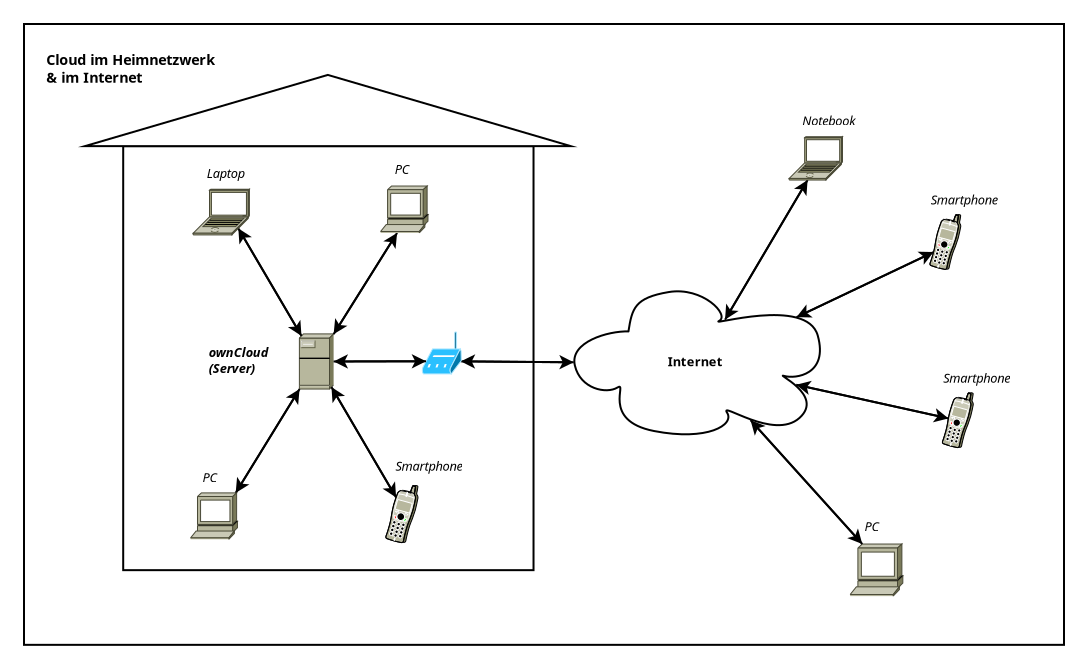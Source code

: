 <?xml version="1.0" encoding="UTF-8"?>
<dia:diagram xmlns:dia="http://www.lysator.liu.se/~alla/dia/">
  <dia:layer name="Background" visible="true" active="true">
    <dia:object type="AADL - Data" version="0" id="O0">
      <dia:attribute name="obj_pos">
        <dia:point val="-1.862,-6.12"/>
      </dia:attribute>
      <dia:attribute name="obj_bb">
        <dia:rectangle val="-3.012,-7.27;51.288,26.072"/>
      </dia:attribute>
      <dia:attribute name="elem_corner">
        <dia:point val="-1.862,-6.12"/>
      </dia:attribute>
      <dia:attribute name="elem_width">
        <dia:real val="52.0"/>
      </dia:attribute>
      <dia:attribute name="elem_height">
        <dia:real val="31.042"/>
      </dia:attribute>
      <dia:attribute name="obj_pos">
        <dia:point val="-1.862,-6.12"/>
      </dia:attribute>
      <dia:attribute name="obj_bb">
        <dia:rectangle val="-3.012,-7.27;51.288,26.072"/>
      </dia:attribute>
      <dia:attribute name="meta">
        <dia:composite type="dict"/>
      </dia:attribute>
      <dia:attribute name="elem_corner">
        <dia:point val="-1.862,-6.12"/>
      </dia:attribute>
      <dia:attribute name="elem_width">
        <dia:real val="52.0"/>
      </dia:attribute>
      <dia:attribute name="elem_height">
        <dia:real val="31.042"/>
      </dia:attribute>
      <dia:attribute name="declaration">
        <dia:string>##</dia:string>
      </dia:attribute>
      <dia:attribute name="line_colour">
        <dia:color val="#000000"/>
      </dia:attribute>
      <dia:attribute name="fill_colour">
        <dia:color val="#ffffff"/>
      </dia:attribute>
      <dia:attribute name="name">
        <dia:composite type="text">
          <dia:attribute name="string">
            <dia:string>##</dia:string>
          </dia:attribute>
          <dia:attribute name="font">
            <dia:font family="sans" style="0" name="Helvetica"/>
          </dia:attribute>
          <dia:attribute name="height">
            <dia:real val="0.8"/>
          </dia:attribute>
          <dia:attribute name="pos">
            <dia:point val="-1.362,-5.025"/>
          </dia:attribute>
          <dia:attribute name="color">
            <dia:color val="#000000"/>
          </dia:attribute>
          <dia:attribute name="alignment">
            <dia:enum val="0"/>
          </dia:attribute>
        </dia:composite>
      </dia:attribute>
      <dia:attribute name="aadlbox_ports"/>
      <dia:attribute name="aadlbox_connections"/>
    </dia:object>
    <dia:object type="Standard - Line" version="0" id="O1">
      <dia:attribute name="obj_pos">
        <dia:point val="19.98,10.745"/>
      </dia:attribute>
      <dia:attribute name="obj_bb">
        <dia:rectangle val="19.93,10.406;25.969,11.129"/>
      </dia:attribute>
      <dia:attribute name="conn_endpoints">
        <dia:point val="19.98,10.745"/>
        <dia:point val="25.857,10.77"/>
      </dia:attribute>
      <dia:attribute name="numcp">
        <dia:int val="1"/>
      </dia:attribute>
      <dia:attribute name="end_arrow">
        <dia:enum val="22"/>
      </dia:attribute>
      <dia:attribute name="end_arrow_length">
        <dia:real val="0.5"/>
      </dia:attribute>
      <dia:attribute name="end_arrow_width">
        <dia:real val="0.5"/>
      </dia:attribute>
      <dia:connections>
        <dia:connection handle="0" to="O5" connection="8"/>
        <dia:connection handle="1" to="O42" connection="4"/>
      </dia:connections>
    </dia:object>
    <dia:object type="Standard - Line" version="0" id="O2">
      <dia:attribute name="obj_pos">
        <dia:point val="25.857,10.77"/>
      </dia:attribute>
      <dia:attribute name="obj_bb">
        <dia:rectangle val="19.868,10.386;25.907,11.109"/>
      </dia:attribute>
      <dia:attribute name="conn_endpoints">
        <dia:point val="25.857,10.77"/>
        <dia:point val="19.98,10.745"/>
      </dia:attribute>
      <dia:attribute name="numcp">
        <dia:int val="1"/>
      </dia:attribute>
      <dia:attribute name="end_arrow">
        <dia:enum val="22"/>
      </dia:attribute>
      <dia:attribute name="end_arrow_length">
        <dia:real val="0.5"/>
      </dia:attribute>
      <dia:attribute name="end_arrow_width">
        <dia:real val="0.5"/>
      </dia:attribute>
      <dia:connections>
        <dia:connection handle="0" to="O42" connection="4"/>
        <dia:connection handle="1" to="O5" connection="8"/>
      </dia:connections>
    </dia:object>
    <dia:group>
      <dia:object type="Geometric - Perfect Square" version="1" id="O3">
        <dia:attribute name="obj_pos">
          <dia:point val="3.098,-0.012"/>
        </dia:attribute>
        <dia:attribute name="obj_bb">
          <dia:rectangle val="3.048,-0.062;23.664,21.238"/>
        </dia:attribute>
        <dia:attribute name="meta">
          <dia:composite type="dict"/>
        </dia:attribute>
        <dia:attribute name="elem_corner">
          <dia:point val="3.098,-0.012"/>
        </dia:attribute>
        <dia:attribute name="elem_width">
          <dia:real val="20.516"/>
        </dia:attribute>
        <dia:attribute name="elem_height">
          <dia:real val="21.2"/>
        </dia:attribute>
        <dia:attribute name="line_width">
          <dia:real val="0.1"/>
        </dia:attribute>
        <dia:attribute name="line_colour">
          <dia:color val="#000000"/>
        </dia:attribute>
        <dia:attribute name="fill_colour">
          <dia:color val="#000000"/>
        </dia:attribute>
        <dia:attribute name="show_background">
          <dia:boolean val="false"/>
        </dia:attribute>
        <dia:attribute name="line_style">
          <dia:enum val="0"/>
          <dia:real val="1"/>
        </dia:attribute>
        <dia:attribute name="flip_horizontal">
          <dia:boolean val="false"/>
        </dia:attribute>
        <dia:attribute name="flip_vertical">
          <dia:boolean val="false"/>
        </dia:attribute>
        <dia:attribute name="subscale">
          <dia:real val="1"/>
        </dia:attribute>
      </dia:object>
      <dia:object type="Geometric - Isoceles Triangle" version="1" id="O4">
        <dia:attribute name="obj_pos">
          <dia:point val="1.178,-3.574"/>
        </dia:attribute>
        <dia:attribute name="obj_bb">
          <dia:rectangle val="0.83,-3.626;25.826,0.038"/>
        </dia:attribute>
        <dia:attribute name="meta">
          <dia:composite type="dict"/>
        </dia:attribute>
        <dia:attribute name="elem_corner">
          <dia:point val="1.178,-3.574"/>
        </dia:attribute>
        <dia:attribute name="elem_width">
          <dia:real val="24.3"/>
        </dia:attribute>
        <dia:attribute name="elem_height">
          <dia:real val="3.562"/>
        </dia:attribute>
        <dia:attribute name="line_width">
          <dia:real val="0.1"/>
        </dia:attribute>
        <dia:attribute name="line_colour">
          <dia:color val="#000000"/>
        </dia:attribute>
        <dia:attribute name="fill_colour">
          <dia:color val="#ffffff"/>
        </dia:attribute>
        <dia:attribute name="show_background">
          <dia:boolean val="true"/>
        </dia:attribute>
        <dia:attribute name="line_style">
          <dia:enum val="0"/>
          <dia:real val="1"/>
        </dia:attribute>
        <dia:attribute name="flip_horizontal">
          <dia:boolean val="false"/>
        </dia:attribute>
        <dia:attribute name="flip_vertical">
          <dia:boolean val="false"/>
        </dia:attribute>
        <dia:attribute name="subscale">
          <dia:real val="1"/>
        </dia:attribute>
      </dia:object>
      <dia:group>
        <dia:object type="Cisco - EtherClient" version="1" id="O5">
          <dia:attribute name="obj_pos">
            <dia:point val="18.055,9.283"/>
          </dia:attribute>
          <dia:attribute name="obj_bb">
            <dia:rectangle val="18.054,9.282;20.001,11.377"/>
          </dia:attribute>
          <dia:attribute name="meta">
            <dia:composite type="dict"/>
          </dia:attribute>
          <dia:attribute name="elem_corner">
            <dia:point val="18.055,9.283"/>
          </dia:attribute>
          <dia:attribute name="elem_width">
            <dia:real val="1.945"/>
          </dia:attribute>
          <dia:attribute name="elem_height">
            <dia:real val="2.093"/>
          </dia:attribute>
          <dia:attribute name="line_width">
            <dia:real val="0.1"/>
          </dia:attribute>
          <dia:attribute name="line_colour">
            <dia:color val="#000000"/>
          </dia:attribute>
          <dia:attribute name="fill_colour">
            <dia:color val="#ffffff"/>
          </dia:attribute>
          <dia:attribute name="show_background">
            <dia:boolean val="true"/>
          </dia:attribute>
          <dia:attribute name="line_style">
            <dia:enum val="0"/>
            <dia:real val="1"/>
          </dia:attribute>
          <dia:attribute name="flip_horizontal">
            <dia:boolean val="false"/>
          </dia:attribute>
          <dia:attribute name="flip_vertical">
            <dia:boolean val="false"/>
          </dia:attribute>
          <dia:attribute name="subscale">
            <dia:real val="1"/>
          </dia:attribute>
        </dia:object>
        <dia:object type="Cisco - File Server" version="1" id="O6">
          <dia:attribute name="obj_pos">
            <dia:point val="11.907,9.376"/>
          </dia:attribute>
          <dia:attribute name="obj_bb">
            <dia:rectangle val="11.906,9.375;13.62,12.133"/>
          </dia:attribute>
          <dia:attribute name="meta">
            <dia:composite type="dict"/>
          </dia:attribute>
          <dia:attribute name="elem_corner">
            <dia:point val="11.907,9.376"/>
          </dia:attribute>
          <dia:attribute name="elem_width">
            <dia:real val="1.712"/>
          </dia:attribute>
          <dia:attribute name="elem_height">
            <dia:real val="2.756"/>
          </dia:attribute>
          <dia:attribute name="line_width">
            <dia:real val="0.1"/>
          </dia:attribute>
          <dia:attribute name="line_colour">
            <dia:color val="#000000"/>
          </dia:attribute>
          <dia:attribute name="fill_colour">
            <dia:color val="#ffffff"/>
          </dia:attribute>
          <dia:attribute name="show_background">
            <dia:boolean val="true"/>
          </dia:attribute>
          <dia:attribute name="line_style">
            <dia:enum val="0"/>
            <dia:real val="1"/>
          </dia:attribute>
          <dia:attribute name="flip_horizontal">
            <dia:boolean val="false"/>
          </dia:attribute>
          <dia:attribute name="flip_vertical">
            <dia:boolean val="false"/>
          </dia:attribute>
          <dia:attribute name="subscale">
            <dia:real val="1"/>
          </dia:attribute>
        </dia:object>
        <dia:object type="Standard - Line" version="0" id="O7">
          <dia:attribute name="obj_pos">
            <dia:point val="8.854,4.098"/>
          </dia:attribute>
          <dia:attribute name="obj_bb">
            <dia:rectangle val="8.786,4.03;12.082,9.574"/>
          </dia:attribute>
          <dia:attribute name="conn_endpoints">
            <dia:point val="8.854,4.098"/>
            <dia:point val="12.013,9.478"/>
          </dia:attribute>
          <dia:attribute name="numcp">
            <dia:int val="1"/>
          </dia:attribute>
          <dia:attribute name="end_arrow">
            <dia:enum val="22"/>
          </dia:attribute>
          <dia:attribute name="end_arrow_length">
            <dia:real val="0.5"/>
          </dia:attribute>
          <dia:attribute name="end_arrow_width">
            <dia:real val="0.5"/>
          </dia:attribute>
          <dia:connections>
            <dia:connection handle="1" to="O6" connection="10"/>
          </dia:connections>
        </dia:object>
        <dia:object type="Standard - Line" version="0" id="O8">
          <dia:attribute name="obj_pos">
            <dia:point val="8.722,17.325"/>
          </dia:attribute>
          <dia:attribute name="obj_bb">
            <dia:rectangle val="8.653,12.037;11.985,17.394"/>
          </dia:attribute>
          <dia:attribute name="conn_endpoints">
            <dia:point val="8.722,17.325"/>
            <dia:point val="11.916,12.132"/>
          </dia:attribute>
          <dia:attribute name="numcp">
            <dia:int val="1"/>
          </dia:attribute>
          <dia:attribute name="end_arrow">
            <dia:enum val="22"/>
          </dia:attribute>
          <dia:attribute name="end_arrow_length">
            <dia:real val="0.5"/>
          </dia:attribute>
          <dia:attribute name="end_arrow_width">
            <dia:real val="0.5"/>
          </dia:attribute>
          <dia:connections>
            <dia:connection handle="1" to="O6" connection="10"/>
          </dia:connections>
        </dia:object>
        <dia:object type="Standard - Text" version="1" id="O9">
          <dia:attribute name="obj_pos">
            <dia:point val="7.378,10.526"/>
          </dia:attribute>
          <dia:attribute name="obj_bb">
            <dia:rectangle val="7.378,9.931;11.13,11.476"/>
          </dia:attribute>
          <dia:attribute name="text">
            <dia:composite type="text">
              <dia:attribute name="string">
                <dia:string>#ownCloud 
(Server)#</dia:string>
              </dia:attribute>
              <dia:attribute name="font">
                <dia:font family="sans" style="88" name="Helvetica-BoldOblique"/>
              </dia:attribute>
              <dia:attribute name="height">
                <dia:real val="0.8"/>
              </dia:attribute>
              <dia:attribute name="pos">
                <dia:point val="7.378,10.526"/>
              </dia:attribute>
              <dia:attribute name="color">
                <dia:color val="#000000"/>
              </dia:attribute>
              <dia:attribute name="alignment">
                <dia:enum val="0"/>
              </dia:attribute>
            </dia:composite>
          </dia:attribute>
          <dia:attribute name="valign">
            <dia:enum val="3"/>
          </dia:attribute>
        </dia:object>
        <dia:object type="Standard - Line" version="0" id="O10">
          <dia:attribute name="obj_pos">
            <dia:point val="16.793,4.326"/>
          </dia:attribute>
          <dia:attribute name="obj_bb">
            <dia:rectangle val="13.55,4.257;16.861,9.484"/>
          </dia:attribute>
          <dia:attribute name="conn_endpoints">
            <dia:point val="16.793,4.326"/>
            <dia:point val="13.619,9.389"/>
          </dia:attribute>
          <dia:attribute name="numcp">
            <dia:int val="1"/>
          </dia:attribute>
          <dia:attribute name="end_arrow">
            <dia:enum val="22"/>
          </dia:attribute>
          <dia:attribute name="end_arrow_length">
            <dia:real val="0.5"/>
          </dia:attribute>
          <dia:attribute name="end_arrow_width">
            <dia:real val="0.5"/>
          </dia:attribute>
          <dia:connections>
            <dia:connection handle="1" to="O6" connection="10"/>
          </dia:connections>
        </dia:object>
        <dia:group>
          <dia:object type="Cisco - Laptop" version="1" id="O11">
            <dia:attribute name="obj_pos">
              <dia:point val="6.597,2.141"/>
            </dia:attribute>
            <dia:attribute name="obj_bb">
              <dia:rectangle val="6.596,2.14;9.41,4.426"/>
            </dia:attribute>
            <dia:attribute name="meta">
              <dia:composite type="dict"/>
            </dia:attribute>
            <dia:attribute name="elem_corner">
              <dia:point val="6.597,2.141"/>
            </dia:attribute>
            <dia:attribute name="elem_width">
              <dia:real val="2.811"/>
            </dia:attribute>
            <dia:attribute name="elem_height">
              <dia:real val="2.285"/>
            </dia:attribute>
            <dia:attribute name="line_width">
              <dia:real val="0.1"/>
            </dia:attribute>
            <dia:attribute name="line_colour">
              <dia:color val="#000000"/>
            </dia:attribute>
            <dia:attribute name="fill_colour">
              <dia:color val="#ffffff"/>
            </dia:attribute>
            <dia:attribute name="show_background">
              <dia:boolean val="true"/>
            </dia:attribute>
            <dia:attribute name="line_style">
              <dia:enum val="0"/>
              <dia:real val="1"/>
            </dia:attribute>
            <dia:attribute name="flip_horizontal">
              <dia:boolean val="false"/>
            </dia:attribute>
            <dia:attribute name="flip_vertical">
              <dia:boolean val="false"/>
            </dia:attribute>
            <dia:attribute name="subscale">
              <dia:real val="1"/>
            </dia:attribute>
          </dia:object>
          <dia:object type="Standard - Text" version="1" id="O12">
            <dia:attribute name="obj_pos">
              <dia:point val="7.278,1.576"/>
            </dia:attribute>
            <dia:attribute name="obj_bb">
              <dia:rectangle val="7.278,0.981;9.485,1.726"/>
            </dia:attribute>
            <dia:attribute name="text">
              <dia:composite type="text">
                <dia:attribute name="string">
                  <dia:string>#Laptop#</dia:string>
                </dia:attribute>
                <dia:attribute name="font">
                  <dia:font family="sans" style="8" name="Helvetica-Oblique"/>
                </dia:attribute>
                <dia:attribute name="height">
                  <dia:real val="0.8"/>
                </dia:attribute>
                <dia:attribute name="pos">
                  <dia:point val="7.278,1.576"/>
                </dia:attribute>
                <dia:attribute name="color">
                  <dia:color val="#000000"/>
                </dia:attribute>
                <dia:attribute name="alignment">
                  <dia:enum val="0"/>
                </dia:attribute>
              </dia:composite>
            </dia:attribute>
            <dia:attribute name="valign">
              <dia:enum val="3"/>
            </dia:attribute>
          </dia:object>
        </dia:group>
        <dia:group>
          <dia:object type="Cisco - Terminal" version="1" id="O13">
            <dia:attribute name="obj_pos">
              <dia:point val="6.467,17.326"/>
            </dia:attribute>
            <dia:attribute name="obj_bb">
              <dia:rectangle val="6.466,17.325;8.811,19.645"/>
            </dia:attribute>
            <dia:attribute name="meta">
              <dia:composite type="dict"/>
            </dia:attribute>
            <dia:attribute name="elem_corner">
              <dia:point val="6.467,17.326"/>
            </dia:attribute>
            <dia:attribute name="elem_width">
              <dia:real val="2.343"/>
            </dia:attribute>
            <dia:attribute name="elem_height">
              <dia:real val="2.318"/>
            </dia:attribute>
            <dia:attribute name="line_width">
              <dia:real val="0.1"/>
            </dia:attribute>
            <dia:attribute name="line_colour">
              <dia:color val="#000000"/>
            </dia:attribute>
            <dia:attribute name="fill_colour">
              <dia:color val="#ffffff"/>
            </dia:attribute>
            <dia:attribute name="show_background">
              <dia:boolean val="true"/>
            </dia:attribute>
            <dia:attribute name="line_style">
              <dia:enum val="0"/>
              <dia:real val="1"/>
            </dia:attribute>
            <dia:attribute name="flip_horizontal">
              <dia:boolean val="false"/>
            </dia:attribute>
            <dia:attribute name="flip_vertical">
              <dia:boolean val="false"/>
            </dia:attribute>
            <dia:attribute name="subscale">
              <dia:real val="1"/>
            </dia:attribute>
          </dia:object>
          <dia:object type="Standard - Text" version="1" id="O14">
            <dia:attribute name="obj_pos">
              <dia:point val="7.068,16.796"/>
            </dia:attribute>
            <dia:attribute name="obj_bb">
              <dia:rectangle val="7.068,16.201;7.9,16.946"/>
            </dia:attribute>
            <dia:attribute name="text">
              <dia:composite type="text">
                <dia:attribute name="string">
                  <dia:string>#PC#</dia:string>
                </dia:attribute>
                <dia:attribute name="font">
                  <dia:font family="sans" style="8" name="Helvetica-Oblique"/>
                </dia:attribute>
                <dia:attribute name="height">
                  <dia:real val="0.8"/>
                </dia:attribute>
                <dia:attribute name="pos">
                  <dia:point val="7.068,16.796"/>
                </dia:attribute>
                <dia:attribute name="color">
                  <dia:color val="#000000"/>
                </dia:attribute>
                <dia:attribute name="alignment">
                  <dia:enum val="0"/>
                </dia:attribute>
              </dia:composite>
            </dia:attribute>
            <dia:attribute name="valign">
              <dia:enum val="3"/>
            </dia:attribute>
          </dia:object>
        </dia:group>
        <dia:object type="Standard - Line" version="0" id="O15">
          <dia:attribute name="obj_pos">
            <dia:point val="16.743,17.553"/>
          </dia:attribute>
          <dia:attribute name="obj_bb">
            <dia:rectangle val="13.442,11.938;16.811,17.622"/>
          </dia:attribute>
          <dia:attribute name="conn_endpoints">
            <dia:point val="16.743,17.553"/>
            <dia:point val="13.511,12.034"/>
          </dia:attribute>
          <dia:attribute name="numcp">
            <dia:int val="1"/>
          </dia:attribute>
          <dia:attribute name="end_arrow">
            <dia:enum val="22"/>
          </dia:attribute>
          <dia:attribute name="end_arrow_length">
            <dia:real val="0.5"/>
          </dia:attribute>
          <dia:attribute name="end_arrow_width">
            <dia:real val="0.5"/>
          </dia:attribute>
          <dia:connections>
            <dia:connection handle="1" to="O6" connection="10"/>
          </dia:connections>
        </dia:object>
        <dia:group>
          <dia:object type="Cisco - Terminal" version="1" id="O16">
            <dia:attribute name="obj_pos">
              <dia:point val="15.967,1.983"/>
            </dia:attribute>
            <dia:attribute name="obj_bb">
              <dia:rectangle val="15.966,1.982;18.337,4.327"/>
            </dia:attribute>
            <dia:attribute name="meta">
              <dia:composite type="dict"/>
            </dia:attribute>
            <dia:attribute name="elem_corner">
              <dia:point val="15.967,1.983"/>
            </dia:attribute>
            <dia:attribute name="elem_width">
              <dia:real val="2.369"/>
            </dia:attribute>
            <dia:attribute name="elem_height">
              <dia:real val="2.343"/>
            </dia:attribute>
            <dia:attribute name="line_width">
              <dia:real val="0.1"/>
            </dia:attribute>
            <dia:attribute name="line_colour">
              <dia:color val="#000000"/>
            </dia:attribute>
            <dia:attribute name="fill_colour">
              <dia:color val="#ffffff"/>
            </dia:attribute>
            <dia:attribute name="show_background">
              <dia:boolean val="true"/>
            </dia:attribute>
            <dia:attribute name="line_style">
              <dia:enum val="0"/>
              <dia:real val="1"/>
            </dia:attribute>
            <dia:attribute name="flip_horizontal">
              <dia:boolean val="false"/>
            </dia:attribute>
            <dia:attribute name="flip_vertical">
              <dia:boolean val="false"/>
            </dia:attribute>
            <dia:attribute name="subscale">
              <dia:real val="1"/>
            </dia:attribute>
          </dia:object>
          <dia:object type="Standard - Text" version="1" id="O17">
            <dia:attribute name="obj_pos">
              <dia:point val="16.678,1.376"/>
            </dia:attribute>
            <dia:attribute name="obj_bb">
              <dia:rectangle val="16.678,0.781;17.51,1.526"/>
            </dia:attribute>
            <dia:attribute name="text">
              <dia:composite type="text">
                <dia:attribute name="string">
                  <dia:string>#PC#</dia:string>
                </dia:attribute>
                <dia:attribute name="font">
                  <dia:font family="sans" style="8" name="Helvetica-Oblique"/>
                </dia:attribute>
                <dia:attribute name="height">
                  <dia:real val="0.8"/>
                </dia:attribute>
                <dia:attribute name="pos">
                  <dia:point val="16.678,1.376"/>
                </dia:attribute>
                <dia:attribute name="color">
                  <dia:color val="#000000"/>
                </dia:attribute>
                <dia:attribute name="alignment">
                  <dia:enum val="0"/>
                </dia:attribute>
              </dia:composite>
            </dia:attribute>
            <dia:attribute name="valign">
              <dia:enum val="3"/>
            </dia:attribute>
          </dia:object>
        </dia:group>
        <dia:group>
          <dia:object type="Cisco - Cellular phone" version="1" id="O18">
            <dia:attribute name="obj_pos">
              <dia:point val="16.209,16.951"/>
            </dia:attribute>
            <dia:attribute name="obj_bb">
              <dia:rectangle val="16.209,16.432;18.308,19.813"/>
            </dia:attribute>
            <dia:attribute name="meta">
              <dia:composite type="dict"/>
            </dia:attribute>
            <dia:attribute name="elem_corner">
              <dia:point val="16.209,16.951"/>
            </dia:attribute>
            <dia:attribute name="elem_width">
              <dia:real val="1.649"/>
            </dia:attribute>
            <dia:attribute name="elem_height">
              <dia:real val="2.86"/>
            </dia:attribute>
            <dia:attribute name="line_width">
              <dia:real val="0.1"/>
            </dia:attribute>
            <dia:attribute name="line_colour">
              <dia:color val="#000000"/>
            </dia:attribute>
            <dia:attribute name="fill_colour">
              <dia:color val="#ffffff"/>
            </dia:attribute>
            <dia:attribute name="show_background">
              <dia:boolean val="true"/>
            </dia:attribute>
            <dia:attribute name="line_style">
              <dia:enum val="0"/>
              <dia:real val="1"/>
            </dia:attribute>
            <dia:attribute name="flip_horizontal">
              <dia:boolean val="false"/>
            </dia:attribute>
            <dia:attribute name="flip_vertical">
              <dia:boolean val="false"/>
            </dia:attribute>
            <dia:attribute name="subscale">
              <dia:real val="1"/>
            </dia:attribute>
          </dia:object>
          <dia:object type="Standard - Text" version="1" id="O19">
            <dia:attribute name="obj_pos">
              <dia:point val="16.708,16.221"/>
            </dia:attribute>
            <dia:attribute name="obj_bb">
              <dia:rectangle val="16.708,15.626;20.648,16.371"/>
            </dia:attribute>
            <dia:attribute name="text">
              <dia:composite type="text">
                <dia:attribute name="string">
                  <dia:string>#Smartphone#</dia:string>
                </dia:attribute>
                <dia:attribute name="font">
                  <dia:font family="sans" style="8" name="Helvetica-Oblique"/>
                </dia:attribute>
                <dia:attribute name="height">
                  <dia:real val="0.8"/>
                </dia:attribute>
                <dia:attribute name="pos">
                  <dia:point val="16.708,16.221"/>
                </dia:attribute>
                <dia:attribute name="color">
                  <dia:color val="#000000"/>
                </dia:attribute>
                <dia:attribute name="alignment">
                  <dia:enum val="0"/>
                </dia:attribute>
              </dia:composite>
            </dia:attribute>
            <dia:attribute name="valign">
              <dia:enum val="3"/>
            </dia:attribute>
          </dia:object>
        </dia:group>
        <dia:object type="Standard - Line" version="0" id="O20">
          <dia:attribute name="obj_pos">
            <dia:point val="12.013,9.478"/>
          </dia:attribute>
          <dia:attribute name="obj_bb">
            <dia:rectangle val="8.785,4.002;12.081,9.546"/>
          </dia:attribute>
          <dia:attribute name="conn_endpoints">
            <dia:point val="12.013,9.478"/>
            <dia:point val="8.854,4.098"/>
          </dia:attribute>
          <dia:attribute name="numcp">
            <dia:int val="1"/>
          </dia:attribute>
          <dia:attribute name="end_arrow">
            <dia:enum val="22"/>
          </dia:attribute>
          <dia:attribute name="end_arrow_length">
            <dia:real val="0.5"/>
          </dia:attribute>
          <dia:attribute name="end_arrow_width">
            <dia:real val="0.5"/>
          </dia:attribute>
          <dia:connections>
            <dia:connection handle="0" to="O6" connection="10"/>
          </dia:connections>
        </dia:object>
        <dia:object type="Standard - Line" version="0" id="O21">
          <dia:attribute name="obj_pos">
            <dia:point val="13.619,9.389"/>
          </dia:attribute>
          <dia:attribute name="obj_bb">
            <dia:rectangle val="13.55,4.231;16.861,9.458"/>
          </dia:attribute>
          <dia:attribute name="conn_endpoints">
            <dia:point val="13.619,9.389"/>
            <dia:point val="16.793,4.326"/>
          </dia:attribute>
          <dia:attribute name="numcp">
            <dia:int val="1"/>
          </dia:attribute>
          <dia:attribute name="end_arrow">
            <dia:enum val="22"/>
          </dia:attribute>
          <dia:attribute name="end_arrow_length">
            <dia:real val="0.5"/>
          </dia:attribute>
          <dia:attribute name="end_arrow_width">
            <dia:real val="0.5"/>
          </dia:attribute>
          <dia:connections>
            <dia:connection handle="0" to="O6" connection="10"/>
          </dia:connections>
        </dia:object>
        <dia:object type="Standard - Line" version="0" id="O22">
          <dia:attribute name="obj_pos">
            <dia:point val="11.916,12.132"/>
          </dia:attribute>
          <dia:attribute name="obj_bb">
            <dia:rectangle val="8.653,12.064;11.985,17.42"/>
          </dia:attribute>
          <dia:attribute name="conn_endpoints">
            <dia:point val="11.916,12.132"/>
            <dia:point val="8.722,17.325"/>
          </dia:attribute>
          <dia:attribute name="numcp">
            <dia:int val="1"/>
          </dia:attribute>
          <dia:attribute name="end_arrow">
            <dia:enum val="22"/>
          </dia:attribute>
          <dia:attribute name="end_arrow_length">
            <dia:real val="0.5"/>
          </dia:attribute>
          <dia:attribute name="end_arrow_width">
            <dia:real val="0.5"/>
          </dia:attribute>
          <dia:connections>
            <dia:connection handle="0" to="O6" connection="10"/>
          </dia:connections>
        </dia:object>
        <dia:object type="Standard - Line" version="0" id="O23">
          <dia:attribute name="obj_pos">
            <dia:point val="13.511,12.034"/>
          </dia:attribute>
          <dia:attribute name="obj_bb">
            <dia:rectangle val="13.443,11.966;16.812,17.65"/>
          </dia:attribute>
          <dia:attribute name="conn_endpoints">
            <dia:point val="13.511,12.034"/>
            <dia:point val="16.743,17.553"/>
          </dia:attribute>
          <dia:attribute name="numcp">
            <dia:int val="1"/>
          </dia:attribute>
          <dia:attribute name="end_arrow">
            <dia:enum val="22"/>
          </dia:attribute>
          <dia:attribute name="end_arrow_length">
            <dia:real val="0.5"/>
          </dia:attribute>
          <dia:attribute name="end_arrow_width">
            <dia:real val="0.5"/>
          </dia:attribute>
          <dia:connections>
            <dia:connection handle="0" to="O6" connection="10"/>
          </dia:connections>
        </dia:object>
        <dia:object type="Standard - Line" version="0" id="O24">
          <dia:attribute name="obj_pos">
            <dia:point val="13.618,10.754"/>
          </dia:attribute>
          <dia:attribute name="obj_bb">
            <dia:rectangle val="13.568,10.384;18.353,11.107"/>
          </dia:attribute>
          <dia:attribute name="conn_endpoints">
            <dia:point val="13.618,10.754"/>
            <dia:point val="18.241,10.744"/>
          </dia:attribute>
          <dia:attribute name="numcp">
            <dia:int val="1"/>
          </dia:attribute>
          <dia:attribute name="end_arrow">
            <dia:enum val="22"/>
          </dia:attribute>
          <dia:attribute name="end_arrow_length">
            <dia:real val="0.5"/>
          </dia:attribute>
          <dia:attribute name="end_arrow_width">
            <dia:real val="0.5"/>
          </dia:attribute>
          <dia:connections>
            <dia:connection handle="0" to="O6" connection="10"/>
            <dia:connection handle="1" to="O5" connection="8"/>
          </dia:connections>
        </dia:object>
        <dia:object type="Standard - Line" version="0" id="O25">
          <dia:attribute name="obj_pos">
            <dia:point val="18.241,10.744"/>
          </dia:attribute>
          <dia:attribute name="obj_bb">
            <dia:rectangle val="13.507,10.391;18.291,11.114"/>
          </dia:attribute>
          <dia:attribute name="conn_endpoints">
            <dia:point val="18.241,10.744"/>
            <dia:point val="13.618,10.754"/>
          </dia:attribute>
          <dia:attribute name="numcp">
            <dia:int val="1"/>
          </dia:attribute>
          <dia:attribute name="end_arrow">
            <dia:enum val="22"/>
          </dia:attribute>
          <dia:attribute name="end_arrow_length">
            <dia:real val="0.5"/>
          </dia:attribute>
          <dia:attribute name="end_arrow_width">
            <dia:real val="0.5"/>
          </dia:attribute>
          <dia:connections>
            <dia:connection handle="0" to="O5" connection="8"/>
            <dia:connection handle="1" to="O6" connection="10"/>
          </dia:connections>
        </dia:object>
      </dia:group>
    </dia:group>
    <dia:object type="Standard - Line" version="0" id="O26">
      <dia:attribute name="obj_pos">
        <dia:point val="43.621,5.281"/>
      </dia:attribute>
      <dia:attribute name="obj_bb">
        <dia:rectangle val="36.297,5.215;43.688,8.737"/>
      </dia:attribute>
      <dia:attribute name="conn_endpoints">
        <dia:point val="43.621,5.281"/>
        <dia:point val="36.398,8.652"/>
      </dia:attribute>
      <dia:attribute name="numcp">
        <dia:int val="1"/>
      </dia:attribute>
      <dia:attribute name="end_arrow">
        <dia:enum val="22"/>
      </dia:attribute>
      <dia:attribute name="end_arrow_length">
        <dia:real val="0.5"/>
      </dia:attribute>
      <dia:attribute name="end_arrow_width">
        <dia:real val="0.5"/>
      </dia:attribute>
      <dia:connections>
        <dia:connection handle="1" to="O42" connection="4"/>
      </dia:connections>
    </dia:object>
    <dia:object type="Standard - Line" version="0" id="O27">
      <dia:attribute name="obj_pos">
        <dia:point val="37.317,1.682"/>
      </dia:attribute>
      <dia:attribute name="obj_bb">
        <dia:rectangle val="32.954,1.613;37.386,8.877"/>
      </dia:attribute>
      <dia:attribute name="conn_endpoints">
        <dia:point val="37.317,1.682"/>
        <dia:point val="33.023,8.781"/>
      </dia:attribute>
      <dia:attribute name="numcp">
        <dia:int val="1"/>
      </dia:attribute>
      <dia:attribute name="end_arrow">
        <dia:enum val="22"/>
      </dia:attribute>
      <dia:attribute name="end_arrow_length">
        <dia:real val="0.5"/>
      </dia:attribute>
      <dia:attribute name="end_arrow_width">
        <dia:real val="0.5"/>
      </dia:attribute>
      <dia:connections>
        <dia:connection handle="0" to="O32" connection="5"/>
        <dia:connection handle="1" to="O42" connection="4"/>
      </dia:connections>
    </dia:object>
    <dia:group>
      <dia:object type="Cisco - Cellular phone" version="1" id="O28">
        <dia:attribute name="obj_pos">
          <dia:point val="44.038,12.314"/>
        </dia:attribute>
        <dia:attribute name="obj_bb">
          <dia:rectangle val="44.038,11.778;46.091,15.063"/>
        </dia:attribute>
        <dia:attribute name="meta">
          <dia:composite type="dict"/>
        </dia:attribute>
        <dia:attribute name="elem_corner">
          <dia:point val="44.038,12.314"/>
        </dia:attribute>
        <dia:attribute name="elem_width">
          <dia:real val="1.583"/>
        </dia:attribute>
        <dia:attribute name="elem_height">
          <dia:real val="2.745"/>
        </dia:attribute>
        <dia:attribute name="line_width">
          <dia:real val="0.1"/>
        </dia:attribute>
        <dia:attribute name="line_colour">
          <dia:color val="#000000"/>
        </dia:attribute>
        <dia:attribute name="fill_colour">
          <dia:color val="#ffffff"/>
        </dia:attribute>
        <dia:attribute name="show_background">
          <dia:boolean val="true"/>
        </dia:attribute>
        <dia:attribute name="line_style">
          <dia:enum val="0"/>
          <dia:real val="1"/>
        </dia:attribute>
        <dia:attribute name="flip_horizontal">
          <dia:boolean val="false"/>
        </dia:attribute>
        <dia:attribute name="flip_vertical">
          <dia:boolean val="false"/>
        </dia:attribute>
        <dia:attribute name="subscale">
          <dia:real val="1"/>
        </dia:attribute>
      </dia:object>
      <dia:object type="Standard - Text" version="1" id="O29">
        <dia:attribute name="obj_pos">
          <dia:point val="44.095,11.813"/>
        </dia:attribute>
        <dia:attribute name="obj_bb">
          <dia:rectangle val="44.095,11.218;48.035,11.963"/>
        </dia:attribute>
        <dia:attribute name="text">
          <dia:composite type="text">
            <dia:attribute name="string">
              <dia:string>#Smartphone#</dia:string>
            </dia:attribute>
            <dia:attribute name="font">
              <dia:font family="sans" style="8" name="Helvetica-Oblique"/>
            </dia:attribute>
            <dia:attribute name="height">
              <dia:real val="0.8"/>
            </dia:attribute>
            <dia:attribute name="pos">
              <dia:point val="44.095,11.813"/>
            </dia:attribute>
            <dia:attribute name="color">
              <dia:color val="#000000"/>
            </dia:attribute>
            <dia:attribute name="alignment">
              <dia:enum val="0"/>
            </dia:attribute>
          </dia:composite>
        </dia:attribute>
        <dia:attribute name="valign">
          <dia:enum val="3"/>
        </dia:attribute>
      </dia:object>
    </dia:group>
    <dia:group>
      <dia:object type="Cisco - Cellular phone" version="1" id="O30">
        <dia:attribute name="obj_pos">
          <dia:point val="43.414,3.404"/>
        </dia:attribute>
        <dia:attribute name="obj_bb">
          <dia:rectangle val="43.414,2.868;45.468,6.153"/>
        </dia:attribute>
        <dia:attribute name="meta">
          <dia:composite type="dict"/>
        </dia:attribute>
        <dia:attribute name="elem_corner">
          <dia:point val="43.414,3.404"/>
        </dia:attribute>
        <dia:attribute name="elem_width">
          <dia:real val="1.583"/>
        </dia:attribute>
        <dia:attribute name="elem_height">
          <dia:real val="2.745"/>
        </dia:attribute>
        <dia:attribute name="line_width">
          <dia:real val="0.1"/>
        </dia:attribute>
        <dia:attribute name="line_colour">
          <dia:color val="#000000"/>
        </dia:attribute>
        <dia:attribute name="fill_colour">
          <dia:color val="#ffffff"/>
        </dia:attribute>
        <dia:attribute name="show_background">
          <dia:boolean val="true"/>
        </dia:attribute>
        <dia:attribute name="line_style">
          <dia:enum val="0"/>
          <dia:real val="1"/>
        </dia:attribute>
        <dia:attribute name="flip_horizontal">
          <dia:boolean val="false"/>
        </dia:attribute>
        <dia:attribute name="flip_vertical">
          <dia:boolean val="false"/>
        </dia:attribute>
        <dia:attribute name="subscale">
          <dia:real val="1"/>
        </dia:attribute>
      </dia:object>
      <dia:object type="Standard - Text" version="1" id="O31">
        <dia:attribute name="obj_pos">
          <dia:point val="43.472,2.903"/>
        </dia:attribute>
        <dia:attribute name="obj_bb">
          <dia:rectangle val="43.472,2.308;47.412,3.053"/>
        </dia:attribute>
        <dia:attribute name="text">
          <dia:composite type="text">
            <dia:attribute name="string">
              <dia:string>#Smartphone#</dia:string>
            </dia:attribute>
            <dia:attribute name="font">
              <dia:font family="sans" style="8" name="Helvetica-Oblique"/>
            </dia:attribute>
            <dia:attribute name="height">
              <dia:real val="0.8"/>
            </dia:attribute>
            <dia:attribute name="pos">
              <dia:point val="43.472,2.903"/>
            </dia:attribute>
            <dia:attribute name="color">
              <dia:color val="#000000"/>
            </dia:attribute>
            <dia:attribute name="alignment">
              <dia:enum val="0"/>
            </dia:attribute>
          </dia:composite>
        </dia:attribute>
        <dia:attribute name="valign">
          <dia:enum val="3"/>
        </dia:attribute>
      </dia:object>
    </dia:group>
    <dia:group>
      <dia:object type="Cisco - Laptop" version="1" id="O32">
        <dia:attribute name="obj_pos">
          <dia:point val="36.397,-0.485"/>
        </dia:attribute>
        <dia:attribute name="obj_bb">
          <dia:rectangle val="36.395,-0.486;39.064,1.682"/>
        </dia:attribute>
        <dia:attribute name="meta">
          <dia:composite type="dict"/>
        </dia:attribute>
        <dia:attribute name="elem_corner">
          <dia:point val="36.397,-0.485"/>
        </dia:attribute>
        <dia:attribute name="elem_width">
          <dia:real val="2.666"/>
        </dia:attribute>
        <dia:attribute name="elem_height">
          <dia:real val="2.167"/>
        </dia:attribute>
        <dia:attribute name="line_width">
          <dia:real val="0.1"/>
        </dia:attribute>
        <dia:attribute name="line_colour">
          <dia:color val="#000000"/>
        </dia:attribute>
        <dia:attribute name="fill_colour">
          <dia:color val="#ffffff"/>
        </dia:attribute>
        <dia:attribute name="show_background">
          <dia:boolean val="true"/>
        </dia:attribute>
        <dia:attribute name="line_style">
          <dia:enum val="0"/>
          <dia:real val="1"/>
        </dia:attribute>
        <dia:attribute name="flip_horizontal">
          <dia:boolean val="false"/>
        </dia:attribute>
        <dia:attribute name="flip_vertical">
          <dia:boolean val="false"/>
        </dia:attribute>
        <dia:attribute name="subscale">
          <dia:real val="1"/>
        </dia:attribute>
      </dia:object>
      <dia:object type="Standard - Text" version="1" id="O33">
        <dia:attribute name="obj_pos">
          <dia:point val="37.051,-1.05"/>
        </dia:attribute>
        <dia:attribute name="obj_bb">
          <dia:rectangle val="37.051,-1.645;40.139,-0.9"/>
        </dia:attribute>
        <dia:attribute name="text">
          <dia:composite type="text">
            <dia:attribute name="string">
              <dia:string>#Notebook#</dia:string>
            </dia:attribute>
            <dia:attribute name="font">
              <dia:font family="sans" style="8" name="Helvetica-Oblique"/>
            </dia:attribute>
            <dia:attribute name="height">
              <dia:real val="0.8"/>
            </dia:attribute>
            <dia:attribute name="pos">
              <dia:point val="37.051,-1.05"/>
            </dia:attribute>
            <dia:attribute name="color">
              <dia:color val="#000000"/>
            </dia:attribute>
            <dia:attribute name="alignment">
              <dia:enum val="0"/>
            </dia:attribute>
          </dia:composite>
        </dia:attribute>
        <dia:attribute name="valign">
          <dia:enum val="3"/>
        </dia:attribute>
      </dia:object>
    </dia:group>
    <dia:group>
      <dia:object type="Cisco - Terminal" version="1" id="O34">
        <dia:attribute name="obj_pos">
          <dia:point val="39.444,19.88"/>
        </dia:attribute>
        <dia:attribute name="obj_bb">
          <dia:rectangle val="39.443,19.879;42.08,22.487"/>
        </dia:attribute>
        <dia:attribute name="meta">
          <dia:composite type="dict"/>
        </dia:attribute>
        <dia:attribute name="elem_corner">
          <dia:point val="39.444,19.88"/>
        </dia:attribute>
        <dia:attribute name="elem_width">
          <dia:real val="2.635"/>
        </dia:attribute>
        <dia:attribute name="elem_height">
          <dia:real val="2.606"/>
        </dia:attribute>
        <dia:attribute name="line_width">
          <dia:real val="0.1"/>
        </dia:attribute>
        <dia:attribute name="line_colour">
          <dia:color val="#000000"/>
        </dia:attribute>
        <dia:attribute name="fill_colour">
          <dia:color val="#ffffff"/>
        </dia:attribute>
        <dia:attribute name="show_background">
          <dia:boolean val="true"/>
        </dia:attribute>
        <dia:attribute name="line_style">
          <dia:enum val="0"/>
          <dia:real val="1"/>
        </dia:attribute>
        <dia:attribute name="flip_horizontal">
          <dia:boolean val="false"/>
        </dia:attribute>
        <dia:attribute name="flip_vertical">
          <dia:boolean val="false"/>
        </dia:attribute>
        <dia:attribute name="subscale">
          <dia:real val="1"/>
        </dia:attribute>
      </dia:object>
      <dia:object type="Standard - Text" version="1" id="O35">
        <dia:attribute name="obj_pos">
          <dia:point val="40.163,19.244"/>
        </dia:attribute>
        <dia:attribute name="obj_bb">
          <dia:rectangle val="40.163,18.648;40.995,19.393"/>
        </dia:attribute>
        <dia:attribute name="text">
          <dia:composite type="text">
            <dia:attribute name="string">
              <dia:string>#PC#</dia:string>
            </dia:attribute>
            <dia:attribute name="font">
              <dia:font family="sans" style="8" name="Helvetica-Oblique"/>
            </dia:attribute>
            <dia:attribute name="height">
              <dia:real val="0.8"/>
            </dia:attribute>
            <dia:attribute name="pos">
              <dia:point val="40.163,19.244"/>
            </dia:attribute>
            <dia:attribute name="color">
              <dia:color val="#000000"/>
            </dia:attribute>
            <dia:attribute name="alignment">
              <dia:enum val="0"/>
            </dia:attribute>
          </dia:composite>
        </dia:attribute>
        <dia:attribute name="valign">
          <dia:enum val="3"/>
        </dia:attribute>
      </dia:object>
    </dia:group>
    <dia:object type="Standard - Line" version="0" id="O36">
      <dia:attribute name="obj_pos">
        <dia:point val="44.362,13.601"/>
      </dia:attribute>
      <dia:attribute name="obj_bb">
        <dia:rectangle val="36.331,11.611;44.422,13.661"/>
      </dia:attribute>
      <dia:attribute name="conn_endpoints">
        <dia:point val="44.362,13.601"/>
        <dia:point val="36.44,11.831"/>
      </dia:attribute>
      <dia:attribute name="numcp">
        <dia:int val="1"/>
      </dia:attribute>
      <dia:attribute name="end_arrow">
        <dia:enum val="22"/>
      </dia:attribute>
      <dia:attribute name="end_arrow_length">
        <dia:real val="0.5"/>
      </dia:attribute>
      <dia:attribute name="end_arrow_width">
        <dia:real val="0.5"/>
      </dia:attribute>
      <dia:connections>
        <dia:connection handle="1" to="O42" connection="4"/>
      </dia:connections>
    </dia:object>
    <dia:object type="Standard - Line" version="0" id="O37">
      <dia:attribute name="obj_pos">
        <dia:point val="40.052,19.88"/>
      </dia:attribute>
      <dia:attribute name="obj_bb">
        <dia:rectangle val="34.099,13.323;40.123,19.951"/>
      </dia:attribute>
      <dia:attribute name="conn_endpoints">
        <dia:point val="40.052,19.88"/>
        <dia:point val="34.174,13.406"/>
      </dia:attribute>
      <dia:attribute name="numcp">
        <dia:int val="1"/>
      </dia:attribute>
      <dia:attribute name="end_arrow">
        <dia:enum val="22"/>
      </dia:attribute>
      <dia:attribute name="end_arrow_length">
        <dia:real val="0.5"/>
      </dia:attribute>
      <dia:attribute name="end_arrow_width">
        <dia:real val="0.5"/>
      </dia:attribute>
      <dia:connections>
        <dia:connection handle="0" to="O34" connection="0"/>
        <dia:connection handle="1" to="O42" connection="4"/>
      </dia:connections>
    </dia:object>
    <dia:object type="Standard - Line" version="0" id="O38">
      <dia:attribute name="obj_pos">
        <dia:point val="33.023,8.781"/>
      </dia:attribute>
      <dia:attribute name="obj_bb">
        <dia:rectangle val="32.954,1.586;37.386,8.85"/>
      </dia:attribute>
      <dia:attribute name="conn_endpoints">
        <dia:point val="33.023,8.781"/>
        <dia:point val="37.317,1.682"/>
      </dia:attribute>
      <dia:attribute name="numcp">
        <dia:int val="1"/>
      </dia:attribute>
      <dia:attribute name="end_arrow">
        <dia:enum val="22"/>
      </dia:attribute>
      <dia:attribute name="end_arrow_length">
        <dia:real val="0.5"/>
      </dia:attribute>
      <dia:attribute name="end_arrow_width">
        <dia:real val="0.5"/>
      </dia:attribute>
      <dia:connections>
        <dia:connection handle="0" to="O42" connection="4"/>
        <dia:connection handle="1" to="O32" connection="5"/>
      </dia:connections>
    </dia:object>
    <dia:object type="Standard - Line" version="0" id="O39">
      <dia:attribute name="obj_pos">
        <dia:point val="36.398,8.652"/>
      </dia:attribute>
      <dia:attribute name="obj_bb">
        <dia:rectangle val="36.331,5.196;43.722,8.718"/>
      </dia:attribute>
      <dia:attribute name="conn_endpoints">
        <dia:point val="36.398,8.652"/>
        <dia:point val="43.621,5.281"/>
      </dia:attribute>
      <dia:attribute name="numcp">
        <dia:int val="1"/>
      </dia:attribute>
      <dia:attribute name="end_arrow">
        <dia:enum val="22"/>
      </dia:attribute>
      <dia:attribute name="end_arrow_length">
        <dia:real val="0.5"/>
      </dia:attribute>
      <dia:attribute name="end_arrow_width">
        <dia:real val="0.5"/>
      </dia:attribute>
      <dia:connections>
        <dia:connection handle="0" to="O42" connection="4"/>
      </dia:connections>
    </dia:object>
    <dia:object type="Standard - Line" version="0" id="O40">
      <dia:attribute name="obj_pos">
        <dia:point val="36.44,11.831"/>
      </dia:attribute>
      <dia:attribute name="obj_bb">
        <dia:rectangle val="36.38,11.771;44.471,13.821"/>
      </dia:attribute>
      <dia:attribute name="conn_endpoints">
        <dia:point val="36.44,11.831"/>
        <dia:point val="44.362,13.601"/>
      </dia:attribute>
      <dia:attribute name="numcp">
        <dia:int val="1"/>
      </dia:attribute>
      <dia:attribute name="end_arrow">
        <dia:enum val="22"/>
      </dia:attribute>
      <dia:attribute name="end_arrow_length">
        <dia:real val="0.5"/>
      </dia:attribute>
      <dia:attribute name="end_arrow_width">
        <dia:real val="0.5"/>
      </dia:attribute>
      <dia:connections>
        <dia:connection handle="0" to="O42" connection="4"/>
      </dia:connections>
    </dia:object>
    <dia:object type="Standard - Line" version="0" id="O41">
      <dia:attribute name="obj_pos">
        <dia:point val="34.174,13.406"/>
      </dia:attribute>
      <dia:attribute name="obj_bb">
        <dia:rectangle val="34.104,13.335;40.127,19.963"/>
      </dia:attribute>
      <dia:attribute name="conn_endpoints">
        <dia:point val="34.174,13.406"/>
        <dia:point val="40.052,19.88"/>
      </dia:attribute>
      <dia:attribute name="numcp">
        <dia:int val="1"/>
      </dia:attribute>
      <dia:attribute name="end_arrow">
        <dia:enum val="22"/>
      </dia:attribute>
      <dia:attribute name="end_arrow_length">
        <dia:real val="0.5"/>
      </dia:attribute>
      <dia:attribute name="end_arrow_width">
        <dia:real val="0.5"/>
      </dia:attribute>
      <dia:connections>
        <dia:connection handle="0" to="O42" connection="4"/>
        <dia:connection handle="1" to="O34" connection="0"/>
      </dia:connections>
    </dia:object>
    <dia:group>
      <dia:object type="Network - Cloud" version="1" id="O42">
        <dia:attribute name="obj_pos">
          <dia:point val="25.655,7.246"/>
        </dia:attribute>
        <dia:attribute name="obj_bb">
          <dia:rectangle val="25.655,7.246;37.935,14.396"/>
        </dia:attribute>
        <dia:attribute name="meta">
          <dia:composite type="dict"/>
        </dia:attribute>
        <dia:attribute name="elem_corner">
          <dia:point val="25.655,7.246"/>
        </dia:attribute>
        <dia:attribute name="elem_width">
          <dia:real val="12.28"/>
        </dia:attribute>
        <dia:attribute name="elem_height">
          <dia:real val="7.15"/>
        </dia:attribute>
        <dia:attribute name="line_width">
          <dia:real val="0.1"/>
        </dia:attribute>
        <dia:attribute name="line_colour">
          <dia:color val="#000000"/>
        </dia:attribute>
        <dia:attribute name="fill_colour">
          <dia:color val="#ffffff"/>
        </dia:attribute>
        <dia:attribute name="show_background">
          <dia:boolean val="true"/>
        </dia:attribute>
        <dia:attribute name="line_style">
          <dia:enum val="0"/>
          <dia:real val="1"/>
        </dia:attribute>
        <dia:attribute name="padding">
          <dia:real val="0.1"/>
        </dia:attribute>
        <dia:attribute name="text">
          <dia:composite type="text">
            <dia:attribute name="string">
              <dia:string>##</dia:string>
            </dia:attribute>
            <dia:attribute name="font">
              <dia:font family="sans" style="0" name="Helvetica"/>
            </dia:attribute>
            <dia:attribute name="height">
              <dia:real val="0.8"/>
            </dia:attribute>
            <dia:attribute name="pos">
              <dia:point val="32.124,11.148"/>
            </dia:attribute>
            <dia:attribute name="color">
              <dia:color val="#000000"/>
            </dia:attribute>
            <dia:attribute name="alignment">
              <dia:enum val="1"/>
            </dia:attribute>
          </dia:composite>
        </dia:attribute>
        <dia:attribute name="flip_horizontal">
          <dia:boolean val="false"/>
        </dia:attribute>
        <dia:attribute name="flip_vertical">
          <dia:boolean val="false"/>
        </dia:attribute>
        <dia:attribute name="subscale">
          <dia:real val="1"/>
        </dia:attribute>
      </dia:object>
      <dia:object type="Standard - Text" version="1" id="O43">
        <dia:attribute name="obj_pos">
          <dia:point val="30.321,10.993"/>
        </dia:attribute>
        <dia:attribute name="obj_bb">
          <dia:rectangle val="30.321,10.398;33.263,11.143"/>
        </dia:attribute>
        <dia:attribute name="text">
          <dia:composite type="text">
            <dia:attribute name="string">
              <dia:string>#Internet#</dia:string>
            </dia:attribute>
            <dia:attribute name="font">
              <dia:font family="sans" style="80" name="Helvetica-Bold"/>
            </dia:attribute>
            <dia:attribute name="height">
              <dia:real val="0.8"/>
            </dia:attribute>
            <dia:attribute name="pos">
              <dia:point val="30.321,10.993"/>
            </dia:attribute>
            <dia:attribute name="color">
              <dia:color val="#000000"/>
            </dia:attribute>
            <dia:attribute name="alignment">
              <dia:enum val="0"/>
            </dia:attribute>
          </dia:composite>
        </dia:attribute>
        <dia:attribute name="valign">
          <dia:enum val="3"/>
        </dia:attribute>
      </dia:object>
    </dia:group>
    <dia:object type="Standard - Text" version="1" id="O44">
      <dia:attribute name="obj_pos">
        <dia:point val="-0.745,-4.076"/>
      </dia:attribute>
      <dia:attribute name="obj_bb">
        <dia:rectangle val="-0.745,-4.762;8.876,-2.969"/>
      </dia:attribute>
      <dia:attribute name="text">
        <dia:composite type="text">
          <dia:attribute name="string">
            <dia:string>#Cloud im Heimnetzwerk
&amp; im Internet#</dia:string>
          </dia:attribute>
          <dia:attribute name="font">
            <dia:font family="sans" style="80" name="Helvetica-Bold"/>
          </dia:attribute>
          <dia:attribute name="height">
            <dia:real val="0.895"/>
          </dia:attribute>
          <dia:attribute name="pos">
            <dia:point val="-0.745,-4.076"/>
          </dia:attribute>
          <dia:attribute name="color">
            <dia:color val="#000000"/>
          </dia:attribute>
          <dia:attribute name="alignment">
            <dia:enum val="0"/>
          </dia:attribute>
        </dia:composite>
      </dia:attribute>
      <dia:attribute name="valign">
        <dia:enum val="3"/>
      </dia:attribute>
    </dia:object>
  </dia:layer>
</dia:diagram>

